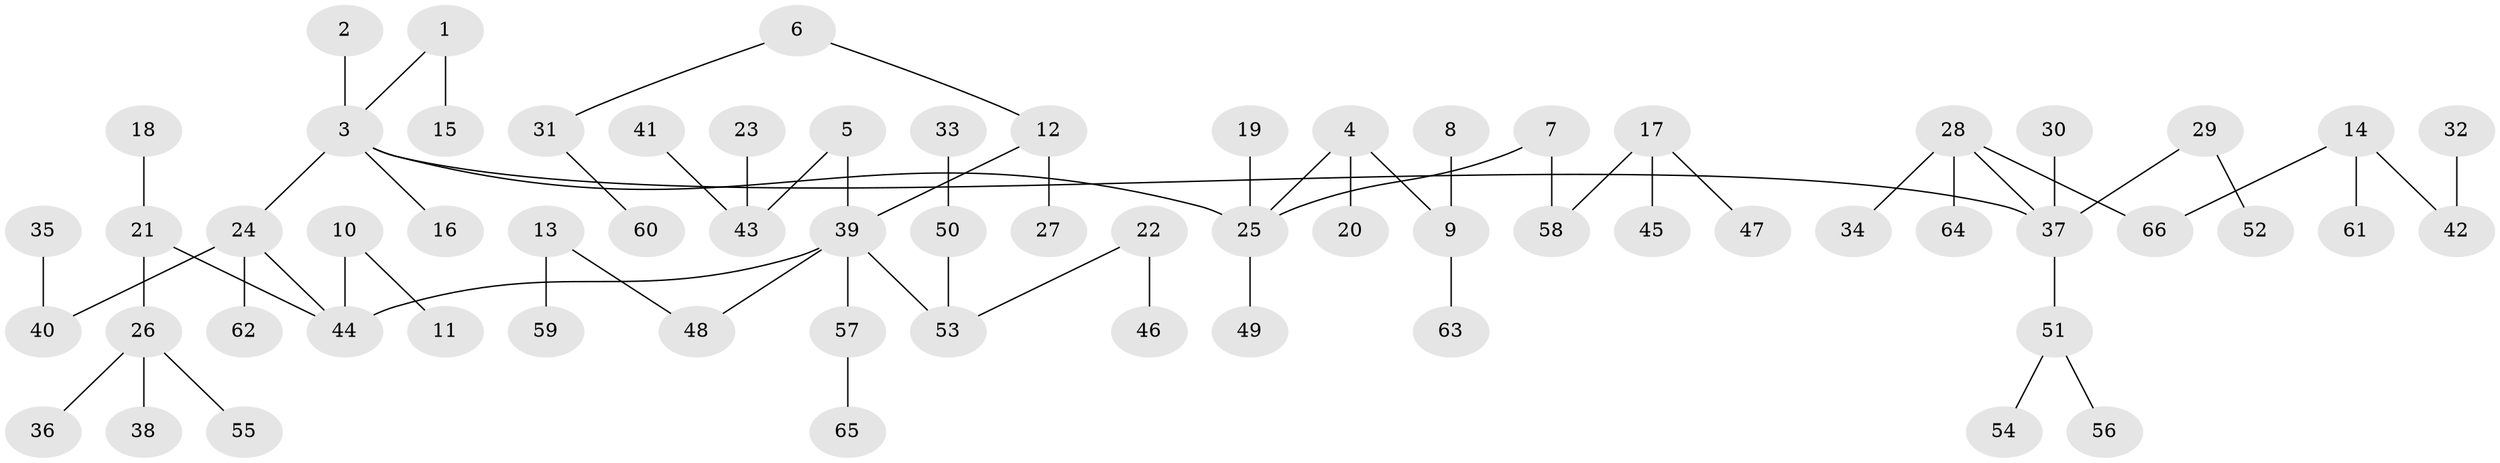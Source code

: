 // original degree distribution, {7: 0.015151515151515152, 6: 0.015151515151515152, 2: 0.2196969696969697, 1: 0.5075757575757576, 5: 0.015151515151515152, 4: 0.08333333333333333, 3: 0.14393939393939395}
// Generated by graph-tools (version 1.1) at 2025/02/03/09/25 03:02:27]
// undirected, 66 vertices, 65 edges
graph export_dot {
graph [start="1"]
  node [color=gray90,style=filled];
  1;
  2;
  3;
  4;
  5;
  6;
  7;
  8;
  9;
  10;
  11;
  12;
  13;
  14;
  15;
  16;
  17;
  18;
  19;
  20;
  21;
  22;
  23;
  24;
  25;
  26;
  27;
  28;
  29;
  30;
  31;
  32;
  33;
  34;
  35;
  36;
  37;
  38;
  39;
  40;
  41;
  42;
  43;
  44;
  45;
  46;
  47;
  48;
  49;
  50;
  51;
  52;
  53;
  54;
  55;
  56;
  57;
  58;
  59;
  60;
  61;
  62;
  63;
  64;
  65;
  66;
  1 -- 3 [weight=1.0];
  1 -- 15 [weight=1.0];
  2 -- 3 [weight=1.0];
  3 -- 16 [weight=1.0];
  3 -- 24 [weight=1.0];
  3 -- 25 [weight=1.0];
  3 -- 37 [weight=1.0];
  4 -- 9 [weight=1.0];
  4 -- 20 [weight=1.0];
  4 -- 25 [weight=1.0];
  5 -- 39 [weight=1.0];
  5 -- 43 [weight=1.0];
  6 -- 12 [weight=1.0];
  6 -- 31 [weight=1.0];
  7 -- 25 [weight=1.0];
  7 -- 58 [weight=1.0];
  8 -- 9 [weight=1.0];
  9 -- 63 [weight=1.0];
  10 -- 11 [weight=1.0];
  10 -- 44 [weight=1.0];
  12 -- 27 [weight=1.0];
  12 -- 39 [weight=1.0];
  13 -- 48 [weight=1.0];
  13 -- 59 [weight=1.0];
  14 -- 42 [weight=1.0];
  14 -- 61 [weight=1.0];
  14 -- 66 [weight=1.0];
  17 -- 45 [weight=1.0];
  17 -- 47 [weight=1.0];
  17 -- 58 [weight=1.0];
  18 -- 21 [weight=1.0];
  19 -- 25 [weight=1.0];
  21 -- 26 [weight=1.0];
  21 -- 44 [weight=1.0];
  22 -- 46 [weight=1.0];
  22 -- 53 [weight=1.0];
  23 -- 43 [weight=1.0];
  24 -- 40 [weight=1.0];
  24 -- 44 [weight=1.0];
  24 -- 62 [weight=1.0];
  25 -- 49 [weight=1.0];
  26 -- 36 [weight=1.0];
  26 -- 38 [weight=1.0];
  26 -- 55 [weight=1.0];
  28 -- 34 [weight=1.0];
  28 -- 37 [weight=1.0];
  28 -- 64 [weight=1.0];
  28 -- 66 [weight=1.0];
  29 -- 37 [weight=1.0];
  29 -- 52 [weight=1.0];
  30 -- 37 [weight=1.0];
  31 -- 60 [weight=1.0];
  32 -- 42 [weight=1.0];
  33 -- 50 [weight=1.0];
  35 -- 40 [weight=1.0];
  37 -- 51 [weight=1.0];
  39 -- 44 [weight=1.0];
  39 -- 48 [weight=1.0];
  39 -- 53 [weight=1.0];
  39 -- 57 [weight=1.0];
  41 -- 43 [weight=1.0];
  50 -- 53 [weight=1.0];
  51 -- 54 [weight=1.0];
  51 -- 56 [weight=1.0];
  57 -- 65 [weight=1.0];
}
